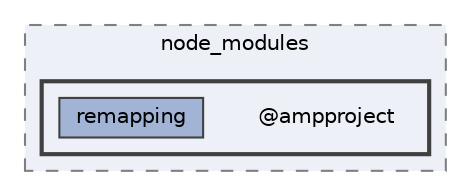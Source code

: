 digraph "pkiclassroomrescheduler/src/main/frontend/node_modules/@ampproject"
{
 // LATEX_PDF_SIZE
  bgcolor="transparent";
  edge [fontname=Helvetica,fontsize=10,labelfontname=Helvetica,labelfontsize=10];
  node [fontname=Helvetica,fontsize=10,shape=box,height=0.2,width=0.4];
  compound=true
  subgraph clusterdir_72953eda66ccb3a2722c28e1c3e6c23b {
    graph [ bgcolor="#edf0f7", pencolor="grey50", label="node_modules", fontname=Helvetica,fontsize=10 style="filled,dashed", URL="dir_72953eda66ccb3a2722c28e1c3e6c23b.html",tooltip=""]
  subgraph clusterdir_1f2d77f693c75b1c8836bffe5bec0b8e {
    graph [ bgcolor="#edf0f7", pencolor="grey25", label="", fontname=Helvetica,fontsize=10 style="filled,bold", URL="dir_1f2d77f693c75b1c8836bffe5bec0b8e.html",tooltip=""]
    dir_1f2d77f693c75b1c8836bffe5bec0b8e [shape=plaintext, label="@ampproject"];
  dir_c0ecc5aaf78b7166b44372126365f10d [label="remapping", fillcolor="#a2b4d6", color="grey25", style="filled", URL="dir_c0ecc5aaf78b7166b44372126365f10d.html",tooltip=""];
  }
  }
}
